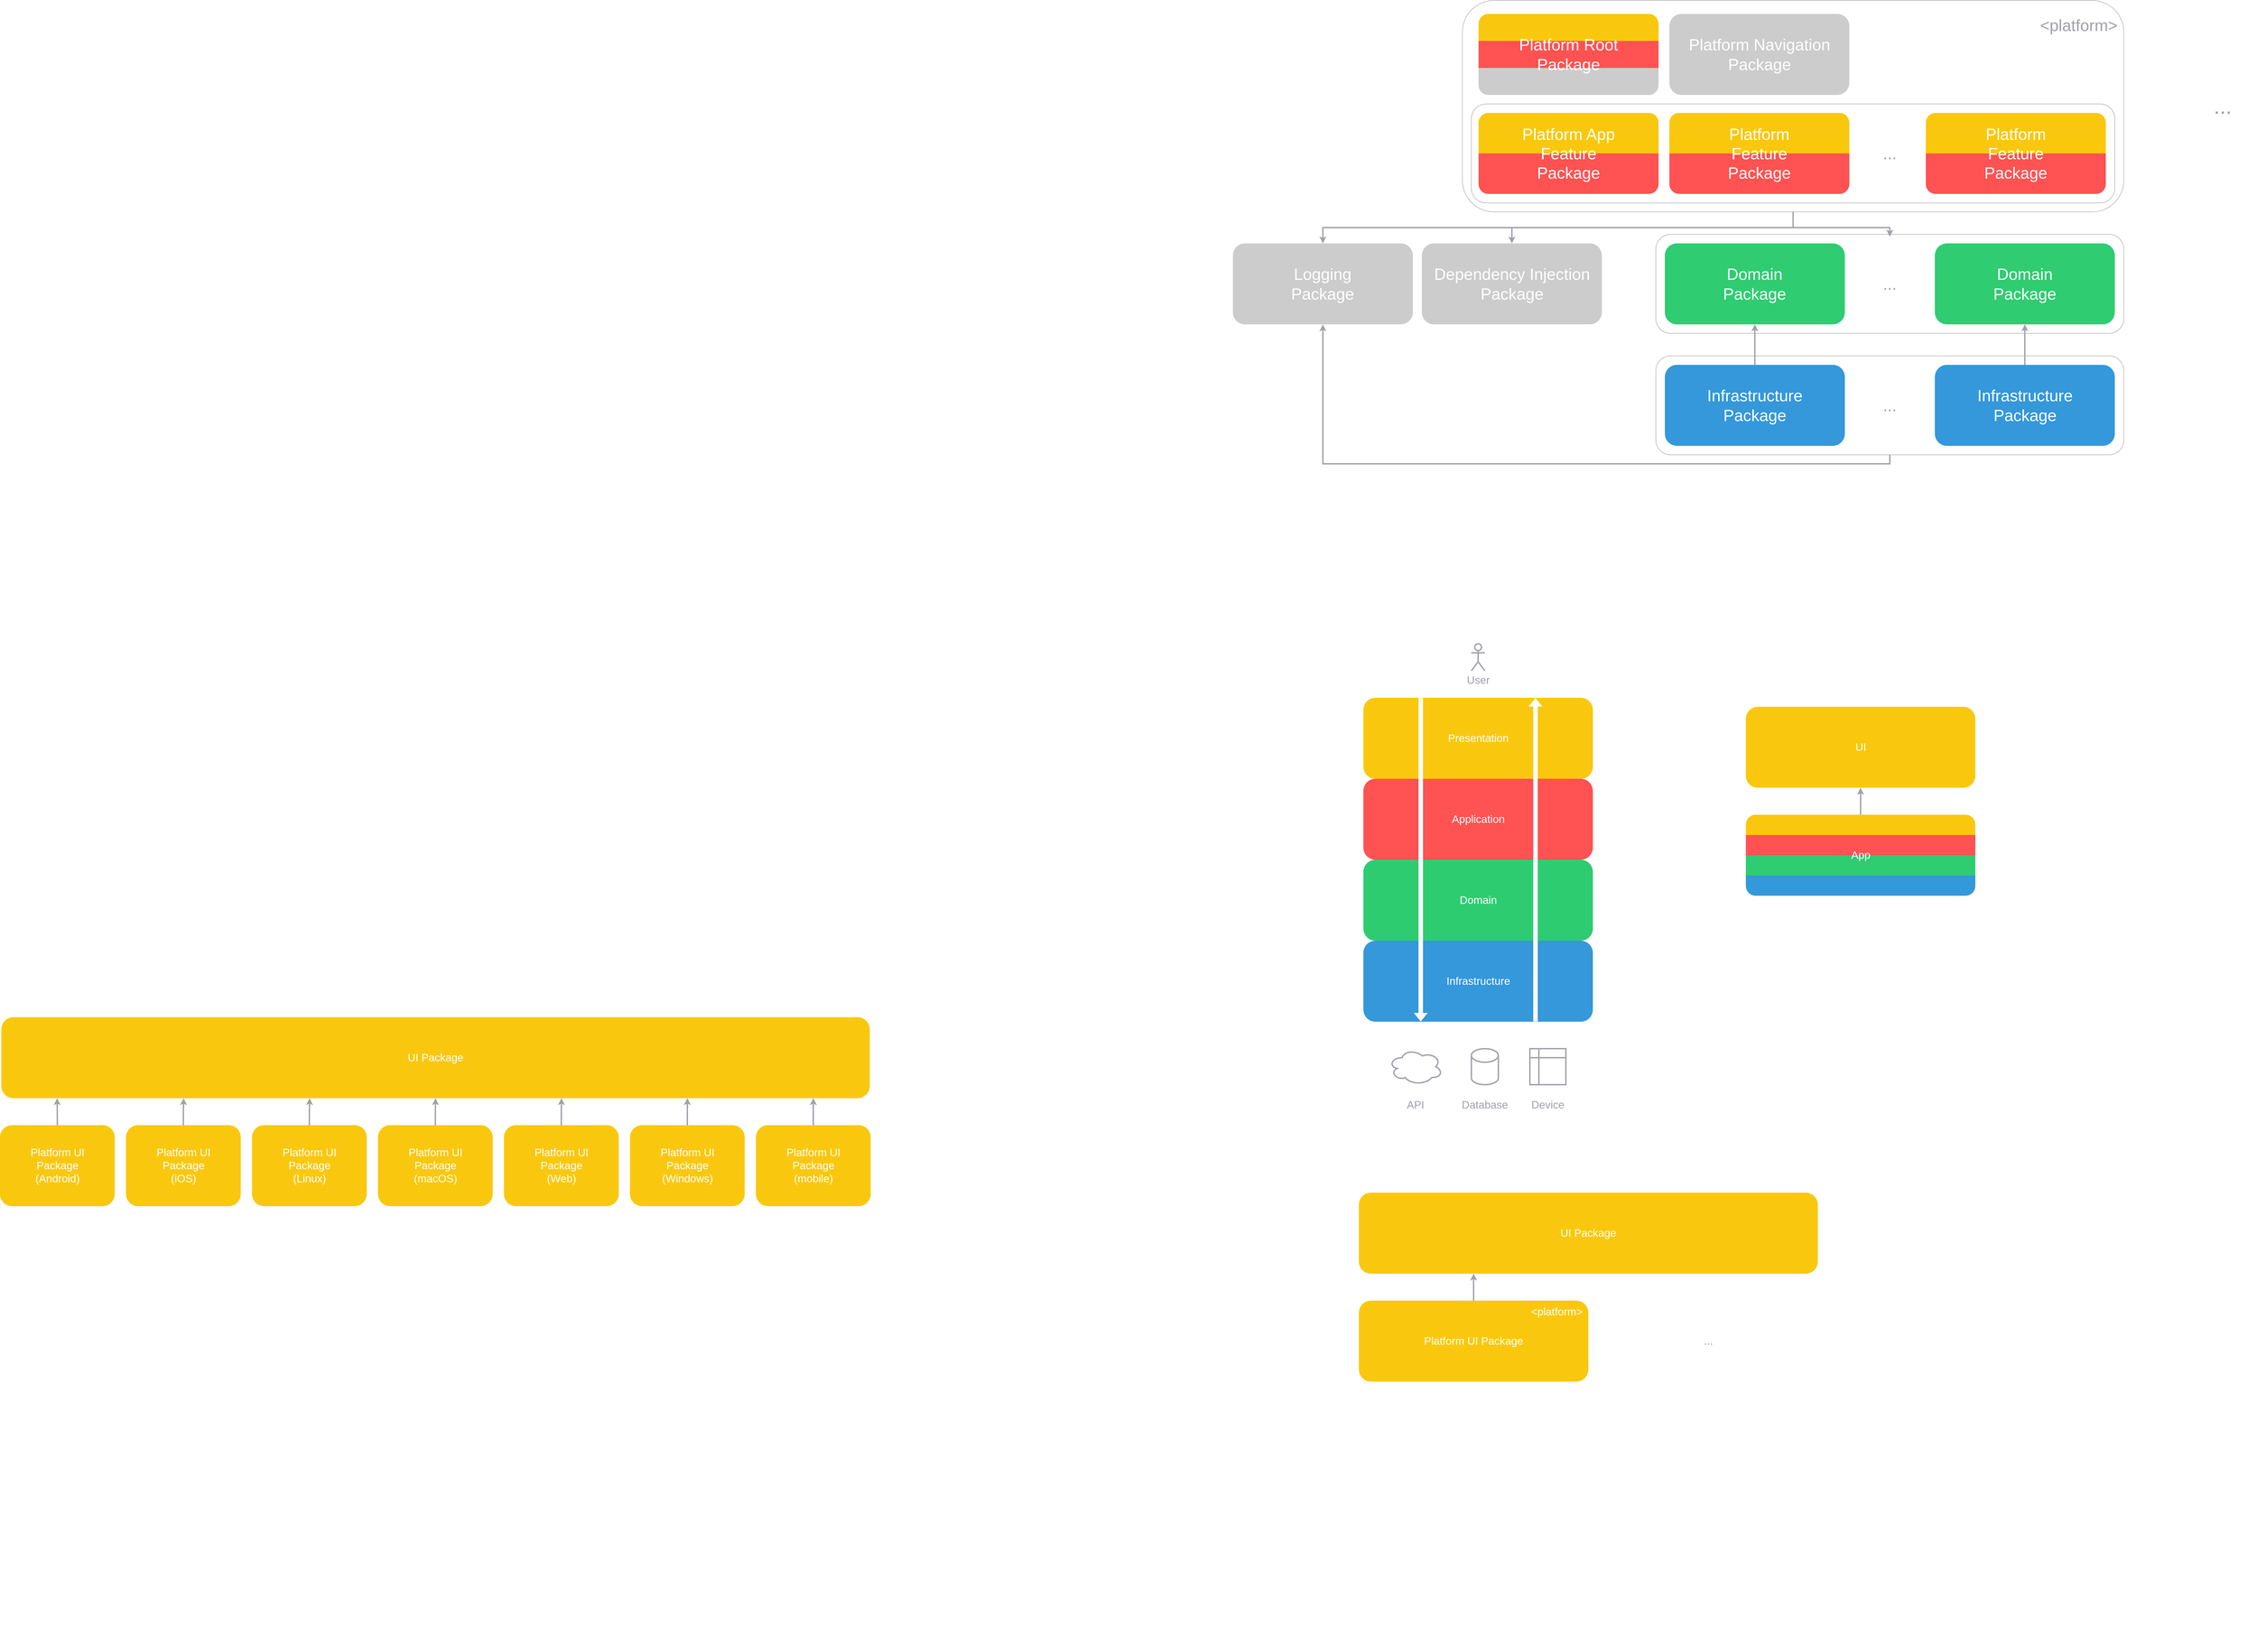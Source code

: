 <mxfile version="21.2.1" type="device">
  <diagram name="Seite-1" id="CQYHk89GWrRvfhB-j-TM">
    <mxGraphModel dx="9796" dy="4201" grid="1" gridSize="10" guides="1" tooltips="1" connect="1" arrows="1" fold="1" page="1" pageScale="1" pageWidth="827" pageHeight="1169" math="0" shadow="0">
      <root>
        <mxCell id="0" />
        <mxCell id="1" parent="0" />
        <mxCell id="Qa8hO3EmP1lbb9F087W9-24" value="" style="group" vertex="1" connectable="0" parent="1">
          <mxGeometry x="-3070" y="-680" width="510" height="1040" as="geometry" />
        </mxCell>
        <mxCell id="Qa8hO3EmP1lbb9F087W9-1" value="" style="group" vertex="1" connectable="0" parent="Qa8hO3EmP1lbb9F087W9-24">
          <mxGeometry y="120" width="510" height="720" as="geometry" />
        </mxCell>
        <mxCell id="Qa8hO3EmP1lbb9F087W9-2" value="" style="rounded=1;whiteSpace=wrap;html=1;fillColor=#F9C80E;strokeColor=none;" vertex="1" parent="Qa8hO3EmP1lbb9F087W9-1">
          <mxGeometry width="510" height="180" as="geometry" />
        </mxCell>
        <mxCell id="Qa8hO3EmP1lbb9F087W9-3" value="" style="rounded=1;whiteSpace=wrap;html=1;fillColor=#FF5252;strokeColor=none;" vertex="1" parent="Qa8hO3EmP1lbb9F087W9-1">
          <mxGeometry y="180" width="510" height="180" as="geometry" />
        </mxCell>
        <mxCell id="Qa8hO3EmP1lbb9F087W9-4" value="" style="rounded=1;whiteSpace=wrap;html=1;fillColor=#2ECC71;strokeColor=none;" vertex="1" parent="Qa8hO3EmP1lbb9F087W9-1">
          <mxGeometry y="360" width="510" height="180" as="geometry" />
        </mxCell>
        <mxCell id="Qa8hO3EmP1lbb9F087W9-5" value="" style="rounded=1;whiteSpace=wrap;html=1;fillColor=#3498DB;strokeColor=none;" vertex="1" parent="Qa8hO3EmP1lbb9F087W9-1">
          <mxGeometry y="540" width="510" height="180" as="geometry" />
        </mxCell>
        <mxCell id="Qa8hO3EmP1lbb9F087W9-6" value="&lt;font color=&quot;#ffffff&quot; style=&quot;font-size: 24px;&quot;&gt;Presentation&lt;/font&gt;" style="text;html=1;strokeColor=none;fillColor=none;align=center;verticalAlign=middle;whiteSpace=wrap;rounded=0;" vertex="1" parent="Qa8hO3EmP1lbb9F087W9-1">
          <mxGeometry x="172.5" y="75" width="165" height="30" as="geometry" />
        </mxCell>
        <mxCell id="Qa8hO3EmP1lbb9F087W9-7" value="&lt;font color=&quot;#ffffff&quot; style=&quot;font-size: 24px;&quot;&gt;Application&lt;/font&gt;" style="text;html=1;strokeColor=none;fillColor=none;align=center;verticalAlign=middle;whiteSpace=wrap;rounded=0;" vertex="1" parent="Qa8hO3EmP1lbb9F087W9-1">
          <mxGeometry x="172.5" y="255" width="165" height="30" as="geometry" />
        </mxCell>
        <mxCell id="Qa8hO3EmP1lbb9F087W9-8" value="&lt;font color=&quot;#ffffff&quot; style=&quot;font-size: 24px;&quot;&gt;Domain&lt;/font&gt;" style="text;html=1;strokeColor=none;fillColor=none;align=center;verticalAlign=middle;whiteSpace=wrap;rounded=0;" vertex="1" parent="Qa8hO3EmP1lbb9F087W9-1">
          <mxGeometry x="172.5" y="435" width="165" height="30" as="geometry" />
        </mxCell>
        <mxCell id="Qa8hO3EmP1lbb9F087W9-9" value="&lt;font color=&quot;#ffffff&quot; style=&quot;font-size: 24px;&quot;&gt;Infrastructure&lt;/font&gt;" style="text;html=1;strokeColor=none;fillColor=none;align=center;verticalAlign=middle;whiteSpace=wrap;rounded=0;" vertex="1" parent="Qa8hO3EmP1lbb9F087W9-1">
          <mxGeometry x="172.5" y="615" width="165" height="30" as="geometry" />
        </mxCell>
        <mxCell id="Qa8hO3EmP1lbb9F087W9-10" value="" style="shape=flexArrow;endArrow=classic;html=1;rounded=0;exitX=0.25;exitY=0;exitDx=0;exitDy=0;entryX=0.25;entryY=1;entryDx=0;entryDy=0;fillColor=default;strokeColor=none;" edge="1" parent="Qa8hO3EmP1lbb9F087W9-1" source="Qa8hO3EmP1lbb9F087W9-2" target="Qa8hO3EmP1lbb9F087W9-5">
          <mxGeometry width="50" height="50" relative="1" as="geometry">
            <mxPoint x="450" y="390" as="sourcePoint" />
            <mxPoint x="500" y="340" as="targetPoint" />
          </mxGeometry>
        </mxCell>
        <mxCell id="Qa8hO3EmP1lbb9F087W9-11" value="" style="shape=flexArrow;endArrow=classic;html=1;rounded=0;exitX=0.75;exitY=1;exitDx=0;exitDy=0;entryX=0.75;entryY=0;entryDx=0;entryDy=0;strokeColor=none;fillColor=default;" edge="1" parent="Qa8hO3EmP1lbb9F087W9-1" source="Qa8hO3EmP1lbb9F087W9-5" target="Qa8hO3EmP1lbb9F087W9-2">
          <mxGeometry width="50" height="50" relative="1" as="geometry">
            <mxPoint x="450" y="390" as="sourcePoint" />
            <mxPoint x="500" y="340" as="targetPoint" />
          </mxGeometry>
        </mxCell>
        <mxCell id="Qa8hO3EmP1lbb9F087W9-12" value="&lt;font color=&quot;#a1a1aa&quot; style=&quot;font-size: 24px;&quot;&gt;User&lt;/font&gt;" style="shape=umlActor;verticalLabelPosition=bottom;verticalAlign=top;html=1;outlineConnect=0;strokeWidth=3;strokeColor=#A1A1AA;fillColor=none;" vertex="1" parent="Qa8hO3EmP1lbb9F087W9-24">
          <mxGeometry x="240" width="30" height="60" as="geometry" />
        </mxCell>
        <mxCell id="Qa8hO3EmP1lbb9F087W9-15" value="" style="ellipse;shape=cloud;whiteSpace=wrap;html=1;strokeWidth=3;strokeColor=#A1A1AA;fillColor=none;" vertex="1" parent="Qa8hO3EmP1lbb9F087W9-24">
          <mxGeometry x="56" y="900" width="120" height="80" as="geometry" />
        </mxCell>
        <mxCell id="Qa8hO3EmP1lbb9F087W9-16" value="" style="shape=cylinder3;whiteSpace=wrap;html=1;boundedLbl=1;backgroundOutline=1;size=15;strokeWidth=3;strokeColor=#A1A1AA;fillColor=none;" vertex="1" parent="Qa8hO3EmP1lbb9F087W9-24">
          <mxGeometry x="240" y="900" width="60" height="80" as="geometry" />
        </mxCell>
        <mxCell id="Qa8hO3EmP1lbb9F087W9-17" value="" style="shape=internalStorage;whiteSpace=wrap;html=1;backgroundOutline=1;strokeWidth=3;strokeColor=#A1A1AA;fillColor=none;" vertex="1" parent="Qa8hO3EmP1lbb9F087W9-24">
          <mxGeometry x="370" y="900" width="80" height="80" as="geometry" />
        </mxCell>
        <mxCell id="Qa8hO3EmP1lbb9F087W9-18" value="&lt;font color=&quot;#a1a1aa&quot; style=&quot;font-size: 24px;&quot;&gt;API&lt;/font&gt;" style="text;html=1;strokeColor=none;fillColor=none;align=center;verticalAlign=middle;whiteSpace=wrap;rounded=0;" vertex="1" parent="Qa8hO3EmP1lbb9F087W9-24">
          <mxGeometry x="86" y="1010" width="60" height="30" as="geometry" />
        </mxCell>
        <mxCell id="Qa8hO3EmP1lbb9F087W9-22" value="&lt;font color=&quot;#a1a1aa&quot; style=&quot;font-size: 24px;&quot;&gt;Database&lt;/font&gt;" style="text;html=1;strokeColor=none;fillColor=none;align=center;verticalAlign=middle;whiteSpace=wrap;rounded=0;" vertex="1" parent="Qa8hO3EmP1lbb9F087W9-24">
          <mxGeometry x="240" y="1010" width="60" height="30" as="geometry" />
        </mxCell>
        <mxCell id="Qa8hO3EmP1lbb9F087W9-23" value="&lt;span style=&quot;font-size: 24px;&quot;&gt;&lt;font color=&quot;#a1a1aa&quot;&gt;Device&lt;/font&gt;&lt;/span&gt;" style="text;html=1;strokeColor=none;fillColor=none;align=center;verticalAlign=middle;whiteSpace=wrap;rounded=0;" vertex="1" parent="Qa8hO3EmP1lbb9F087W9-24">
          <mxGeometry x="380" y="1010" width="60" height="30" as="geometry" />
        </mxCell>
        <mxCell id="Qa8hO3EmP1lbb9F087W9-37" value="" style="group" vertex="1" connectable="0" parent="1">
          <mxGeometry x="-2220" y="-540" width="510" height="420" as="geometry" />
        </mxCell>
        <mxCell id="Qa8hO3EmP1lbb9F087W9-33" value="" style="group" vertex="1" connectable="0" parent="Qa8hO3EmP1lbb9F087W9-37">
          <mxGeometry width="510" height="180" as="geometry" />
        </mxCell>
        <mxCell id="Qa8hO3EmP1lbb9F087W9-25" value="" style="rounded=1;whiteSpace=wrap;html=1;fillColor=#F9C80E;strokeColor=none;" vertex="1" parent="Qa8hO3EmP1lbb9F087W9-33">
          <mxGeometry width="510" height="180" as="geometry" />
        </mxCell>
        <mxCell id="Qa8hO3EmP1lbb9F087W9-32" value="&lt;font color=&quot;#ffffff&quot; style=&quot;font-size: 24px;&quot;&gt;UI&lt;/font&gt;" style="text;html=1;strokeColor=none;fillColor=none;align=center;verticalAlign=middle;whiteSpace=wrap;rounded=0;" vertex="1" parent="Qa8hO3EmP1lbb9F087W9-33">
          <mxGeometry x="172.5" y="75" width="165" height="30" as="geometry" />
        </mxCell>
        <mxCell id="Qa8hO3EmP1lbb9F087W9-35" value="" style="group;rounded=1;" vertex="1" connectable="0" parent="Qa8hO3EmP1lbb9F087W9-37">
          <mxGeometry y="240" width="510" height="180" as="geometry" />
        </mxCell>
        <mxCell id="Qa8hO3EmP1lbb9F087W9-28" value="" style="rounded=1;whiteSpace=wrap;html=1;fillColor=#3499db;strokeColor=none;container=0;arcSize=24;" vertex="1" parent="Qa8hO3EmP1lbb9F087W9-35">
          <mxGeometry y="90" width="510" height="90" as="geometry" />
        </mxCell>
        <mxCell id="Qa8hO3EmP1lbb9F087W9-29" value="" style="rounded=1;whiteSpace=wrap;html=1;fillColor=#F9C80E;strokeColor=none;container=0;arcSize=24;" vertex="1" parent="Qa8hO3EmP1lbb9F087W9-35">
          <mxGeometry width="510" height="90" as="geometry" />
        </mxCell>
        <mxCell id="Qa8hO3EmP1lbb9F087W9-27" value="" style="rounded=0;whiteSpace=wrap;html=1;fillColor=#2fcc71;strokeColor=none;container=0;" vertex="1" parent="Qa8hO3EmP1lbb9F087W9-35">
          <mxGeometry y="90" width="510" height="45" as="geometry" />
        </mxCell>
        <mxCell id="Qa8hO3EmP1lbb9F087W9-26" value="" style="rounded=0;whiteSpace=wrap;html=1;fillColor=#FF5252;strokeColor=none;container=0;" vertex="1" parent="Qa8hO3EmP1lbb9F087W9-35">
          <mxGeometry y="45" width="510" height="45" as="geometry" />
        </mxCell>
        <mxCell id="Qa8hO3EmP1lbb9F087W9-31" value="&lt;font color=&quot;#ffffff&quot; style=&quot;font-size: 24px;&quot;&gt;App&lt;/font&gt;" style="text;html=1;strokeColor=none;fillColor=none;align=center;verticalAlign=middle;whiteSpace=wrap;rounded=0;container=0;" vertex="1" parent="Qa8hO3EmP1lbb9F087W9-35">
          <mxGeometry x="172.5" y="75" width="165" height="30" as="geometry" />
        </mxCell>
        <mxCell id="Qa8hO3EmP1lbb9F087W9-36" style="edgeStyle=orthogonalEdgeStyle;rounded=0;orthogonalLoop=1;jettySize=auto;html=1;exitX=0.5;exitY=0;exitDx=0;exitDy=0;entryX=0.5;entryY=1;entryDx=0;entryDy=0;strokeWidth=3;strokeColor=#A1A1AA;" edge="1" parent="Qa8hO3EmP1lbb9F087W9-37" source="Qa8hO3EmP1lbb9F087W9-29" target="Qa8hO3EmP1lbb9F087W9-25">
          <mxGeometry relative="1" as="geometry" />
        </mxCell>
        <mxCell id="Qa8hO3EmP1lbb9F087W9-80" value="" style="group" vertex="1" connectable="0" parent="1">
          <mxGeometry x="-6100" y="150" width="1935" height="420" as="geometry" />
        </mxCell>
        <mxCell id="Qa8hO3EmP1lbb9F087W9-39" value="" style="group" vertex="1" connectable="0" parent="Qa8hO3EmP1lbb9F087W9-80">
          <mxGeometry x="3" width="1930" height="180" as="geometry" />
        </mxCell>
        <mxCell id="Qa8hO3EmP1lbb9F087W9-40" value="" style="rounded=1;whiteSpace=wrap;html=1;fillColor=#F9C80E;strokeColor=none;" vertex="1" parent="Qa8hO3EmP1lbb9F087W9-39">
          <mxGeometry width="1930" height="180" as="geometry" />
        </mxCell>
        <mxCell id="Qa8hO3EmP1lbb9F087W9-41" value="&lt;font color=&quot;#ffffff&quot; style=&quot;font-size: 24px;&quot;&gt;UI Package&lt;/font&gt;" style="text;html=1;strokeColor=none;fillColor=none;align=center;verticalAlign=middle;whiteSpace=wrap;rounded=0;" vertex="1" parent="Qa8hO3EmP1lbb9F087W9-39">
          <mxGeometry x="652.794" y="75" width="624.412" height="30" as="geometry" />
        </mxCell>
        <mxCell id="Qa8hO3EmP1lbb9F087W9-43" value="" style="group" vertex="1" connectable="0" parent="Qa8hO3EmP1lbb9F087W9-80">
          <mxGeometry y="240" width="255" height="180" as="geometry" />
        </mxCell>
        <mxCell id="Qa8hO3EmP1lbb9F087W9-44" value="" style="rounded=1;whiteSpace=wrap;html=1;fillColor=#F9C80E;strokeColor=none;" vertex="1" parent="Qa8hO3EmP1lbb9F087W9-43">
          <mxGeometry width="255" height="180" as="geometry" />
        </mxCell>
        <mxCell id="Qa8hO3EmP1lbb9F087W9-45" value="&lt;font color=&quot;#ffffff&quot; style=&quot;font-size: 24px;&quot;&gt;Platform UI Package (Android)&lt;/font&gt;" style="text;html=1;strokeColor=none;fillColor=none;align=center;verticalAlign=middle;whiteSpace=wrap;rounded=0;" vertex="1" parent="Qa8hO3EmP1lbb9F087W9-43">
          <mxGeometry x="55.63" y="75" width="143.75" height="30" as="geometry" />
        </mxCell>
        <mxCell id="Qa8hO3EmP1lbb9F087W9-47" value="" style="group" vertex="1" connectable="0" parent="Qa8hO3EmP1lbb9F087W9-80">
          <mxGeometry x="280" y="240" width="255" height="180" as="geometry" />
        </mxCell>
        <mxCell id="Qa8hO3EmP1lbb9F087W9-48" value="" style="rounded=1;whiteSpace=wrap;html=1;fillColor=#F9C80E;strokeColor=none;" vertex="1" parent="Qa8hO3EmP1lbb9F087W9-47">
          <mxGeometry width="255" height="180" as="geometry" />
        </mxCell>
        <mxCell id="Qa8hO3EmP1lbb9F087W9-49" value="&lt;font color=&quot;#ffffff&quot; style=&quot;font-size: 24px;&quot;&gt;Platform UI Package (iOS)&lt;/font&gt;" style="text;html=1;strokeColor=none;fillColor=none;align=center;verticalAlign=middle;whiteSpace=wrap;rounded=0;" vertex="1" parent="Qa8hO3EmP1lbb9F087W9-47">
          <mxGeometry x="55.63" y="75" width="143.75" height="30" as="geometry" />
        </mxCell>
        <mxCell id="Qa8hO3EmP1lbb9F087W9-50" value="" style="group" vertex="1" connectable="0" parent="Qa8hO3EmP1lbb9F087W9-80">
          <mxGeometry x="560" y="240" width="255" height="180" as="geometry" />
        </mxCell>
        <mxCell id="Qa8hO3EmP1lbb9F087W9-51" value="" style="rounded=1;whiteSpace=wrap;html=1;fillColor=#F9C80E;strokeColor=none;" vertex="1" parent="Qa8hO3EmP1lbb9F087W9-50">
          <mxGeometry width="255" height="180" as="geometry" />
        </mxCell>
        <mxCell id="Qa8hO3EmP1lbb9F087W9-52" value="&lt;font color=&quot;#ffffff&quot; style=&quot;font-size: 24px;&quot;&gt;Platform UI Package (Linux)&lt;/font&gt;" style="text;html=1;strokeColor=none;fillColor=none;align=center;verticalAlign=middle;whiteSpace=wrap;rounded=0;" vertex="1" parent="Qa8hO3EmP1lbb9F087W9-50">
          <mxGeometry x="55.63" y="75" width="143.75" height="30" as="geometry" />
        </mxCell>
        <mxCell id="Qa8hO3EmP1lbb9F087W9-53" value="" style="group" vertex="1" connectable="0" parent="Qa8hO3EmP1lbb9F087W9-80">
          <mxGeometry x="840" y="240" width="255" height="180" as="geometry" />
        </mxCell>
        <mxCell id="Qa8hO3EmP1lbb9F087W9-54" value="" style="rounded=1;whiteSpace=wrap;html=1;fillColor=#F9C80E;strokeColor=none;" vertex="1" parent="Qa8hO3EmP1lbb9F087W9-53">
          <mxGeometry width="255" height="180" as="geometry" />
        </mxCell>
        <mxCell id="Qa8hO3EmP1lbb9F087W9-55" value="&lt;font color=&quot;#ffffff&quot; style=&quot;font-size: 24px;&quot;&gt;Platform UI Package (macOS)&lt;/font&gt;" style="text;html=1;strokeColor=none;fillColor=none;align=center;verticalAlign=middle;whiteSpace=wrap;rounded=0;" vertex="1" parent="Qa8hO3EmP1lbb9F087W9-53">
          <mxGeometry x="55.63" y="75" width="143.75" height="30" as="geometry" />
        </mxCell>
        <mxCell id="Qa8hO3EmP1lbb9F087W9-56" value="" style="group" vertex="1" connectable="0" parent="Qa8hO3EmP1lbb9F087W9-80">
          <mxGeometry x="1120" y="240" width="255" height="180" as="geometry" />
        </mxCell>
        <mxCell id="Qa8hO3EmP1lbb9F087W9-57" value="" style="rounded=1;whiteSpace=wrap;html=1;fillColor=#F9C80E;strokeColor=none;" vertex="1" parent="Qa8hO3EmP1lbb9F087W9-56">
          <mxGeometry width="255" height="180" as="geometry" />
        </mxCell>
        <mxCell id="Qa8hO3EmP1lbb9F087W9-58" value="&lt;font color=&quot;#ffffff&quot; style=&quot;font-size: 24px;&quot;&gt;Platform UI Package (Web)&lt;/font&gt;" style="text;html=1;strokeColor=none;fillColor=none;align=center;verticalAlign=middle;whiteSpace=wrap;rounded=0;" vertex="1" parent="Qa8hO3EmP1lbb9F087W9-56">
          <mxGeometry x="55.63" y="75" width="143.75" height="30" as="geometry" />
        </mxCell>
        <mxCell id="Qa8hO3EmP1lbb9F087W9-59" value="" style="group" vertex="1" connectable="0" parent="Qa8hO3EmP1lbb9F087W9-80">
          <mxGeometry x="1400" y="240" width="255" height="180" as="geometry" />
        </mxCell>
        <mxCell id="Qa8hO3EmP1lbb9F087W9-60" value="" style="rounded=1;whiteSpace=wrap;html=1;fillColor=#F9C80E;strokeColor=none;" vertex="1" parent="Qa8hO3EmP1lbb9F087W9-59">
          <mxGeometry width="255" height="180" as="geometry" />
        </mxCell>
        <mxCell id="Qa8hO3EmP1lbb9F087W9-61" value="&lt;font color=&quot;#ffffff&quot; style=&quot;font-size: 24px;&quot;&gt;Platform UI Package (Windows)&lt;/font&gt;" style="text;html=1;strokeColor=none;fillColor=none;align=center;verticalAlign=middle;whiteSpace=wrap;rounded=0;" vertex="1" parent="Qa8hO3EmP1lbb9F087W9-59">
          <mxGeometry x="55.63" y="75" width="143.75" height="30" as="geometry" />
        </mxCell>
        <mxCell id="Qa8hO3EmP1lbb9F087W9-62" value="" style="group" vertex="1" connectable="0" parent="Qa8hO3EmP1lbb9F087W9-80">
          <mxGeometry x="1680" y="240" width="255" height="180" as="geometry" />
        </mxCell>
        <mxCell id="Qa8hO3EmP1lbb9F087W9-63" value="" style="rounded=1;whiteSpace=wrap;html=1;fillColor=#F9C80E;strokeColor=none;" vertex="1" parent="Qa8hO3EmP1lbb9F087W9-62">
          <mxGeometry width="255" height="180" as="geometry" />
        </mxCell>
        <mxCell id="Qa8hO3EmP1lbb9F087W9-64" value="&lt;font color=&quot;#ffffff&quot; style=&quot;font-size: 24px;&quot;&gt;Platform UI Package (mobile)&lt;/font&gt;" style="text;html=1;strokeColor=none;fillColor=none;align=center;verticalAlign=middle;whiteSpace=wrap;rounded=0;" vertex="1" parent="Qa8hO3EmP1lbb9F087W9-62">
          <mxGeometry x="55.63" y="75" width="143.75" height="30" as="geometry" />
        </mxCell>
        <mxCell id="Qa8hO3EmP1lbb9F087W9-69" style="edgeStyle=orthogonalEdgeStyle;rounded=0;orthogonalLoop=1;jettySize=auto;html=1;exitX=0.5;exitY=0;exitDx=0;exitDy=0;strokeWidth=3;strokeColor=#A1A1AA;" edge="1" parent="Qa8hO3EmP1lbb9F087W9-80" source="Qa8hO3EmP1lbb9F087W9-44">
          <mxGeometry relative="1" as="geometry">
            <mxPoint x="127" y="180" as="targetPoint" />
          </mxGeometry>
        </mxCell>
        <mxCell id="Qa8hO3EmP1lbb9F087W9-72" style="edgeStyle=orthogonalEdgeStyle;rounded=0;orthogonalLoop=1;jettySize=auto;html=1;exitX=0.5;exitY=0;exitDx=0;exitDy=0;entryX=0.21;entryY=1;entryDx=0;entryDy=0;entryPerimeter=0;strokeWidth=3;strokeColor=#A1A1AA;" edge="1" parent="Qa8hO3EmP1lbb9F087W9-80" source="Qa8hO3EmP1lbb9F087W9-48" target="Qa8hO3EmP1lbb9F087W9-40">
          <mxGeometry relative="1" as="geometry" />
        </mxCell>
        <mxCell id="Qa8hO3EmP1lbb9F087W9-73" style="edgeStyle=orthogonalEdgeStyle;rounded=0;orthogonalLoop=1;jettySize=auto;html=1;exitX=0.5;exitY=0;exitDx=0;exitDy=0;entryX=0.355;entryY=1;entryDx=0;entryDy=0;entryPerimeter=0;strokeWidth=3;strokeColor=#A1A1AA;" edge="1" parent="Qa8hO3EmP1lbb9F087W9-80" source="Qa8hO3EmP1lbb9F087W9-51" target="Qa8hO3EmP1lbb9F087W9-40">
          <mxGeometry relative="1" as="geometry" />
        </mxCell>
        <mxCell id="Qa8hO3EmP1lbb9F087W9-74" style="edgeStyle=orthogonalEdgeStyle;rounded=0;orthogonalLoop=1;jettySize=auto;html=1;exitX=0.5;exitY=0;exitDx=0;exitDy=0;entryX=0.5;entryY=1;entryDx=0;entryDy=0;strokeWidth=3;strokeColor=#A1A1AA;" edge="1" parent="Qa8hO3EmP1lbb9F087W9-80" source="Qa8hO3EmP1lbb9F087W9-54" target="Qa8hO3EmP1lbb9F087W9-40">
          <mxGeometry relative="1" as="geometry" />
        </mxCell>
        <mxCell id="Qa8hO3EmP1lbb9F087W9-76" style="edgeStyle=orthogonalEdgeStyle;rounded=0;orthogonalLoop=1;jettySize=auto;html=1;exitX=0.5;exitY=0;exitDx=0;exitDy=0;entryX=0.79;entryY=1;entryDx=0;entryDy=0;entryPerimeter=0;strokeWidth=3;strokeColor=#A1A1AA;" edge="1" parent="Qa8hO3EmP1lbb9F087W9-80" source="Qa8hO3EmP1lbb9F087W9-60" target="Qa8hO3EmP1lbb9F087W9-40">
          <mxGeometry relative="1" as="geometry" />
        </mxCell>
        <mxCell id="Qa8hO3EmP1lbb9F087W9-77" style="edgeStyle=orthogonalEdgeStyle;rounded=0;orthogonalLoop=1;jettySize=auto;html=1;exitX=0.5;exitY=0;exitDx=0;exitDy=0;entryX=0.935;entryY=1;entryDx=0;entryDy=0;entryPerimeter=0;strokeWidth=3;strokeColor=#A1A1AA;" edge="1" parent="Qa8hO3EmP1lbb9F087W9-80" source="Qa8hO3EmP1lbb9F087W9-63" target="Qa8hO3EmP1lbb9F087W9-40">
          <mxGeometry relative="1" as="geometry" />
        </mxCell>
        <mxCell id="Qa8hO3EmP1lbb9F087W9-79" style="edgeStyle=orthogonalEdgeStyle;rounded=0;orthogonalLoop=1;jettySize=auto;html=1;exitX=0.5;exitY=0;exitDx=0;exitDy=0;entryX=0.645;entryY=1;entryDx=0;entryDy=0;entryPerimeter=0;strokeWidth=3;strokeColor=#A1A1AA;" edge="1" parent="Qa8hO3EmP1lbb9F087W9-80" source="Qa8hO3EmP1lbb9F087W9-57" target="Qa8hO3EmP1lbb9F087W9-40">
          <mxGeometry relative="1" as="geometry" />
        </mxCell>
        <mxCell id="Qa8hO3EmP1lbb9F087W9-169" value="" style="group" vertex="1" connectable="0" parent="1">
          <mxGeometry x="-3020" y="1140" width="1935" height="420" as="geometry" />
        </mxCell>
        <mxCell id="Qa8hO3EmP1lbb9F087W9-170" value="" style="group" vertex="1" connectable="0" parent="Qa8hO3EmP1lbb9F087W9-169">
          <mxGeometry x="-60" y="-600" width="1020" height="180" as="geometry" />
        </mxCell>
        <mxCell id="Qa8hO3EmP1lbb9F087W9-171" value="" style="rounded=1;whiteSpace=wrap;html=1;fillColor=#F9C80E;strokeColor=none;" vertex="1" parent="Qa8hO3EmP1lbb9F087W9-170">
          <mxGeometry width="1020" height="180" as="geometry" />
        </mxCell>
        <mxCell id="Qa8hO3EmP1lbb9F087W9-172" value="&lt;font color=&quot;#ffffff&quot; style=&quot;font-size: 24px;&quot;&gt;UI Package&lt;/font&gt;" style="text;html=1;strokeColor=none;fillColor=none;align=center;verticalAlign=middle;whiteSpace=wrap;rounded=0;" vertex="1" parent="Qa8hO3EmP1lbb9F087W9-170">
          <mxGeometry x="345" y="75" width="330.0" height="30" as="geometry" />
        </mxCell>
        <mxCell id="Qa8hO3EmP1lbb9F087W9-173" value="" style="group" vertex="1" connectable="0" parent="Qa8hO3EmP1lbb9F087W9-169">
          <mxGeometry x="-60" y="-360" width="510" height="180" as="geometry" />
        </mxCell>
        <mxCell id="Qa8hO3EmP1lbb9F087W9-174" value="" style="rounded=1;whiteSpace=wrap;html=1;fillColor=#F9C80E;strokeColor=none;" vertex="1" parent="Qa8hO3EmP1lbb9F087W9-173">
          <mxGeometry width="510" height="180" as="geometry" />
        </mxCell>
        <mxCell id="Qa8hO3EmP1lbb9F087W9-175" value="&lt;font color=&quot;#ffffff&quot; style=&quot;font-size: 24px;&quot;&gt;Platform UI Package&lt;/font&gt;" style="text;html=1;strokeColor=none;fillColor=none;align=center;verticalAlign=middle;whiteSpace=wrap;rounded=0;" vertex="1" parent="Qa8hO3EmP1lbb9F087W9-173">
          <mxGeometry x="111.26" y="75" width="287.5" height="30" as="geometry" />
        </mxCell>
        <mxCell id="Qa8hO3EmP1lbb9F087W9-207" value="&lt;font color=&quot;#ffffff&quot; style=&quot;font-size: 24px;&quot;&gt;&amp;lt;platform&amp;gt;&lt;/font&gt;" style="text;html=1;strokeColor=none;fillColor=none;align=center;verticalAlign=middle;whiteSpace=wrap;rounded=0;" vertex="1" parent="Qa8hO3EmP1lbb9F087W9-173">
          <mxGeometry x="380" y="10" width="120" height="30" as="geometry" />
        </mxCell>
        <mxCell id="Qa8hO3EmP1lbb9F087W9-194" style="edgeStyle=orthogonalEdgeStyle;rounded=0;orthogonalLoop=1;jettySize=auto;html=1;exitX=0.5;exitY=0;exitDx=0;exitDy=0;strokeWidth=3;strokeColor=#A1A1AA;entryX=0.25;entryY=1;entryDx=0;entryDy=0;" edge="1" parent="Qa8hO3EmP1lbb9F087W9-169" source="Qa8hO3EmP1lbb9F087W9-174" target="Qa8hO3EmP1lbb9F087W9-171">
          <mxGeometry relative="1" as="geometry">
            <mxPoint x="64" y="-420" as="targetPoint" />
          </mxGeometry>
        </mxCell>
        <mxCell id="Qa8hO3EmP1lbb9F087W9-208" value="&lt;font style=&quot;font-size: 24px;&quot; color=&quot;#a1a1aa&quot;&gt;...&lt;/font&gt;" style="text;html=1;strokeColor=none;fillColor=none;align=center;verticalAlign=middle;whiteSpace=wrap;rounded=0;" vertex="1" parent="Qa8hO3EmP1lbb9F087W9-169">
          <mxGeometry x="687" y="-285" width="60" height="30" as="geometry" />
        </mxCell>
        <mxCell id="Qa8hO3EmP1lbb9F087W9-267" value="" style="group" vertex="1" connectable="0" parent="1">
          <mxGeometry x="-3360" y="-2110" width="2230" height="1010" as="geometry" />
        </mxCell>
        <mxCell id="Qa8hO3EmP1lbb9F087W9-268" value="&lt;font style=&quot;font-size: 48px;&quot; color=&quot;#a1a1aa&quot;&gt;...&lt;/font&gt;" style="text;html=1;strokeColor=none;fillColor=none;align=center;verticalAlign=middle;whiteSpace=wrap;rounded=0;container=0;" vertex="1" parent="Qa8hO3EmP1lbb9F087W9-267">
          <mxGeometry x="2170" y="220" width="60" height="30" as="geometry" />
        </mxCell>
        <mxCell id="Qa8hO3EmP1lbb9F087W9-269" style="edgeStyle=orthogonalEdgeStyle;rounded=0;orthogonalLoop=1;jettySize=auto;html=1;exitX=0.5;exitY=1;exitDx=0;exitDy=0;strokeWidth=3;strokeColor=#A1A1AA;fontSize=36;" edge="1" parent="Qa8hO3EmP1lbb9F087W9-267">
          <mxGeometry relative="1" as="geometry">
            <mxPoint x="1245" y="475" as="sourcePoint" />
            <mxPoint x="1460" y="525" as="targetPoint" />
            <Array as="points">
              <mxPoint x="1245" y="505" />
              <mxPoint x="1460" y="505" />
            </Array>
          </mxGeometry>
        </mxCell>
        <mxCell id="Qa8hO3EmP1lbb9F087W9-270" value="" style="rounded=1;whiteSpace=wrap;html=1;fillColor=none;strokeColor=#A1A1AA;container=0;fontSize=36;" vertex="1" parent="Qa8hO3EmP1lbb9F087W9-267">
          <mxGeometry x="510" width="1470" height="470" as="geometry" />
        </mxCell>
        <mxCell id="Qa8hO3EmP1lbb9F087W9-271" value="" style="rounded=1;whiteSpace=wrap;html=1;fillColor=none;strokeColor=#A1A1AA;container=0;fontSize=36;" vertex="1" parent="Qa8hO3EmP1lbb9F087W9-267">
          <mxGeometry x="530" y="230" width="1430" height="220" as="geometry" />
        </mxCell>
        <mxCell id="Qa8hO3EmP1lbb9F087W9-272" style="edgeStyle=orthogonalEdgeStyle;rounded=0;orthogonalLoop=1;jettySize=auto;html=1;exitX=0.5;exitY=1;exitDx=0;exitDy=0;strokeWidth=3;strokeColor=#A1A1AA;fontSize=36;" edge="1" parent="Qa8hO3EmP1lbb9F087W9-267" source="Qa8hO3EmP1lbb9F087W9-270" target="Qa8hO3EmP1lbb9F087W9-297">
          <mxGeometry relative="1" as="geometry" />
        </mxCell>
        <mxCell id="Qa8hO3EmP1lbb9F087W9-273" style="edgeStyle=orthogonalEdgeStyle;rounded=0;orthogonalLoop=1;jettySize=auto;html=1;exitX=0.5;exitY=1;exitDx=0;exitDy=0;strokeColor=#A1A1AA;strokeWidth=3;fontSize=36;" edge="1" parent="Qa8hO3EmP1lbb9F087W9-267" source="Qa8hO3EmP1lbb9F087W9-270" target="Qa8hO3EmP1lbb9F087W9-299">
          <mxGeometry relative="1" as="geometry" />
        </mxCell>
        <mxCell id="Qa8hO3EmP1lbb9F087W9-274" value="" style="rounded=1;whiteSpace=wrap;html=1;fillColor=#cccccc;strokeColor=none;container=0;fontSize=36;" vertex="1" parent="Qa8hO3EmP1lbb9F087W9-267">
          <mxGeometry x="970" y="30" width="400" height="180" as="geometry" />
        </mxCell>
        <mxCell id="Qa8hO3EmP1lbb9F087W9-275" value="&lt;font color=&quot;#ffffff&quot; style=&quot;font-size: 36px;&quot;&gt;&lt;span style=&quot;font-size: 36px;&quot;&gt;Platform Navigation Package&lt;/span&gt;&lt;/font&gt;" style="text;html=1;strokeColor=none;fillColor=none;align=center;verticalAlign=middle;whiteSpace=wrap;rounded=0;container=0;fontSize=36;" vertex="1" parent="Qa8hO3EmP1lbb9F087W9-267">
          <mxGeometry x="1005.62" y="105" width="328.75" height="30" as="geometry" />
        </mxCell>
        <mxCell id="Qa8hO3EmP1lbb9F087W9-276" value="" style="rounded=1;whiteSpace=wrap;html=1;fillColor=#ff5252;strokeColor=none;container=0;arcSize=24;fontSize=36;" vertex="1" parent="Qa8hO3EmP1lbb9F087W9-267">
          <mxGeometry x="546" y="340" width="400" height="90" as="geometry" />
        </mxCell>
        <mxCell id="Qa8hO3EmP1lbb9F087W9-277" value="" style="rounded=1;whiteSpace=wrap;html=1;fillColor=#F9C80E;strokeColor=none;container=0;arcSize=24;fontSize=36;" vertex="1" parent="Qa8hO3EmP1lbb9F087W9-267">
          <mxGeometry x="546" y="250" width="400" height="90" as="geometry" />
        </mxCell>
        <mxCell id="Qa8hO3EmP1lbb9F087W9-278" value="" style="rounded=0;whiteSpace=wrap;html=1;fillColor=#ff5252;strokeColor=none;container=0;fontSize=36;" vertex="1" parent="Qa8hO3EmP1lbb9F087W9-267">
          <mxGeometry x="546" y="340" width="400" height="45" as="geometry" />
        </mxCell>
        <mxCell id="Qa8hO3EmP1lbb9F087W9-279" value="" style="rounded=0;whiteSpace=wrap;html=1;fillColor=#f9c80c;strokeColor=none;container=0;fontSize=36;" vertex="1" parent="Qa8hO3EmP1lbb9F087W9-267">
          <mxGeometry x="546" y="300" width="400" height="40" as="geometry" />
        </mxCell>
        <mxCell id="Qa8hO3EmP1lbb9F087W9-280" value="&lt;font color=&quot;#ffffff&quot; style=&quot;font-size: 36px;&quot;&gt;Platform App Feature Package&lt;/font&gt;" style="text;html=1;strokeColor=none;fillColor=none;align=center;verticalAlign=middle;whiteSpace=wrap;rounded=0;container=0;fontSize=36;" vertex="1" parent="Qa8hO3EmP1lbb9F087W9-267">
          <mxGeometry x="617.17" y="325" width="257.65" height="30" as="geometry" />
        </mxCell>
        <mxCell id="Qa8hO3EmP1lbb9F087W9-281" value="" style="rounded=1;whiteSpace=wrap;html=1;fillColor=#ff5252;strokeColor=none;container=0;arcSize=24;fontSize=36;" vertex="1" parent="Qa8hO3EmP1lbb9F087W9-267">
          <mxGeometry x="970" y="340" width="400" height="90" as="geometry" />
        </mxCell>
        <mxCell id="Qa8hO3EmP1lbb9F087W9-282" value="" style="rounded=1;whiteSpace=wrap;html=1;fillColor=#F9C80E;strokeColor=none;container=0;arcSize=24;fontSize=36;" vertex="1" parent="Qa8hO3EmP1lbb9F087W9-267">
          <mxGeometry x="970" y="250" width="400" height="90" as="geometry" />
        </mxCell>
        <mxCell id="Qa8hO3EmP1lbb9F087W9-283" value="" style="rounded=0;whiteSpace=wrap;html=1;fillColor=#ff5252;strokeColor=none;container=0;fontSize=36;" vertex="1" parent="Qa8hO3EmP1lbb9F087W9-267">
          <mxGeometry x="970" y="340" width="400" height="45" as="geometry" />
        </mxCell>
        <mxCell id="Qa8hO3EmP1lbb9F087W9-284" value="" style="rounded=0;whiteSpace=wrap;html=1;fillColor=#f9c80c;strokeColor=none;container=0;fontSize=36;" vertex="1" parent="Qa8hO3EmP1lbb9F087W9-267">
          <mxGeometry x="970" y="300" width="400" height="40" as="geometry" />
        </mxCell>
        <mxCell id="Qa8hO3EmP1lbb9F087W9-285" value="&lt;font color=&quot;#ffffff&quot; style=&quot;font-size: 36px;&quot;&gt;Platform Feature Package&lt;/font&gt;" style="text;html=1;strokeColor=none;fillColor=none;align=center;verticalAlign=middle;whiteSpace=wrap;rounded=0;container=0;fontSize=36;" vertex="1" parent="Qa8hO3EmP1lbb9F087W9-267">
          <mxGeometry x="1041.17" y="325" width="257.65" height="30" as="geometry" />
        </mxCell>
        <mxCell id="Qa8hO3EmP1lbb9F087W9-286" value="" style="rounded=1;whiteSpace=wrap;html=1;fillColor=#ff5252;strokeColor=none;container=0;arcSize=24;fontSize=36;" vertex="1" parent="Qa8hO3EmP1lbb9F087W9-267">
          <mxGeometry x="1540" y="340" width="400" height="90" as="geometry" />
        </mxCell>
        <mxCell id="Qa8hO3EmP1lbb9F087W9-287" value="" style="rounded=1;whiteSpace=wrap;html=1;fillColor=#F9C80E;strokeColor=none;container=0;arcSize=24;fontSize=36;" vertex="1" parent="Qa8hO3EmP1lbb9F087W9-267">
          <mxGeometry x="1540" y="250" width="400" height="90" as="geometry" />
        </mxCell>
        <mxCell id="Qa8hO3EmP1lbb9F087W9-288" value="" style="rounded=0;whiteSpace=wrap;html=1;fillColor=#ff5252;strokeColor=none;container=0;fontSize=36;" vertex="1" parent="Qa8hO3EmP1lbb9F087W9-267">
          <mxGeometry x="1540" y="340" width="400" height="45" as="geometry" />
        </mxCell>
        <mxCell id="Qa8hO3EmP1lbb9F087W9-289" value="" style="rounded=0;whiteSpace=wrap;html=1;fillColor=#f9c80c;strokeColor=none;container=0;fontSize=36;" vertex="1" parent="Qa8hO3EmP1lbb9F087W9-267">
          <mxGeometry x="1540" y="300" width="400" height="40" as="geometry" />
        </mxCell>
        <mxCell id="Qa8hO3EmP1lbb9F087W9-290" value="&lt;font color=&quot;#ffffff&quot; style=&quot;font-size: 36px;&quot;&gt;Platform Feature Package&lt;/font&gt;" style="text;html=1;strokeColor=none;fillColor=none;align=center;verticalAlign=middle;whiteSpace=wrap;rounded=0;container=0;fontSize=36;" vertex="1" parent="Qa8hO3EmP1lbb9F087W9-267">
          <mxGeometry x="1611.17" y="325" width="257.65" height="30" as="geometry" />
        </mxCell>
        <mxCell id="Qa8hO3EmP1lbb9F087W9-291" value="&lt;font style=&quot;font-size: 36px;&quot; color=&quot;#a1a1aa&quot;&gt;...&lt;/font&gt;" style="text;html=1;strokeColor=none;fillColor=none;align=center;verticalAlign=middle;whiteSpace=wrap;rounded=0;fontSize=36;container=0;" vertex="1" parent="Qa8hO3EmP1lbb9F087W9-267">
          <mxGeometry x="1430" y="325" width="60" height="30" as="geometry" />
        </mxCell>
        <mxCell id="Qa8hO3EmP1lbb9F087W9-292" value="&lt;font color=&quot;#a1a1aa&quot; style=&quot;font-size: 36px;&quot;&gt;&amp;lt;platform&amp;gt;&lt;/font&gt;" style="text;html=1;strokeColor=none;fillColor=none;align=center;verticalAlign=middle;whiteSpace=wrap;rounded=0;fontSize=36;container=0;" vertex="1" parent="Qa8hO3EmP1lbb9F087W9-267">
          <mxGeometry x="1850" y="40" width="60" height="30" as="geometry" />
        </mxCell>
        <mxCell id="Qa8hO3EmP1lbb9F087W9-293" value="" style="rounded=1;whiteSpace=wrap;html=1;fillColor=#F9C80E;strokeColor=none;container=0;arcSize=24;fontSize=36;" vertex="1" parent="Qa8hO3EmP1lbb9F087W9-267">
          <mxGeometry x="546" y="30" width="400" height="90" as="geometry" />
        </mxCell>
        <mxCell id="Qa8hO3EmP1lbb9F087W9-294" value="" style="rounded=1;whiteSpace=wrap;html=1;fillColor=#cccccc;strokeColor=none;container=0;arcSize=24;fontSize=36;" vertex="1" parent="Qa8hO3EmP1lbb9F087W9-267">
          <mxGeometry x="546" y="120" width="400" height="90" as="geometry" />
        </mxCell>
        <mxCell id="Qa8hO3EmP1lbb9F087W9-295" value="" style="rounded=0;whiteSpace=wrap;html=1;fillColor=#ff5252;strokeColor=none;container=0;fontSize=36;" vertex="1" parent="Qa8hO3EmP1lbb9F087W9-267">
          <mxGeometry x="546" y="90" width="400" height="60" as="geometry" />
        </mxCell>
        <mxCell id="Qa8hO3EmP1lbb9F087W9-296" value="&lt;font color=&quot;#ffffff&quot; style=&quot;font-size: 36px;&quot;&gt;Platform Root Package&lt;/font&gt;" style="text;html=1;strokeColor=none;fillColor=none;align=center;verticalAlign=middle;whiteSpace=wrap;rounded=0;container=0;fontSize=36;" vertex="1" parent="Qa8hO3EmP1lbb9F087W9-267">
          <mxGeometry x="617.18" y="105" width="257.65" height="30" as="geometry" />
        </mxCell>
        <mxCell id="Qa8hO3EmP1lbb9F087W9-297" value="" style="rounded=1;whiteSpace=wrap;html=1;fillColor=#CCCCCC;strokeColor=none;fontSize=36;container=0;" vertex="1" parent="Qa8hO3EmP1lbb9F087W9-267">
          <mxGeometry y="540" width="400" height="180" as="geometry" />
        </mxCell>
        <mxCell id="Qa8hO3EmP1lbb9F087W9-298" value="&lt;font color=&quot;#ffffff&quot; style=&quot;font-size: 36px;&quot;&gt;Logging Package&lt;/font&gt;" style="text;html=1;strokeColor=none;fillColor=none;align=center;verticalAlign=middle;whiteSpace=wrap;rounded=0;fontSize=36;container=0;" vertex="1" parent="Qa8hO3EmP1lbb9F087W9-267">
          <mxGeometry x="92.35" y="615" width="215.29" height="30" as="geometry" />
        </mxCell>
        <mxCell id="Qa8hO3EmP1lbb9F087W9-299" value="" style="rounded=1;whiteSpace=wrap;html=1;fillColor=#CCCCCC;strokeColor=none;fontSize=36;container=0;" vertex="1" parent="Qa8hO3EmP1lbb9F087W9-267">
          <mxGeometry x="420" y="540" width="400" height="180" as="geometry" />
        </mxCell>
        <mxCell id="Qa8hO3EmP1lbb9F087W9-300" value="&lt;font color=&quot;#ffffff&quot; style=&quot;font-size: 36px;&quot;&gt;Dependency Injection Package&lt;/font&gt;" style="text;html=1;strokeColor=none;fillColor=none;align=center;verticalAlign=middle;whiteSpace=wrap;rounded=0;fontSize=36;container=0;" vertex="1" parent="Qa8hO3EmP1lbb9F087W9-267">
          <mxGeometry x="444.55" y="615" width="350.89" height="30" as="geometry" />
        </mxCell>
        <mxCell id="Qa8hO3EmP1lbb9F087W9-301" value="" style="rounded=1;whiteSpace=wrap;html=1;fillColor=none;strokeColor=#A1A1AA;fontSize=36;container=0;" vertex="1" parent="Qa8hO3EmP1lbb9F087W9-267">
          <mxGeometry x="940" y="520" width="1040" height="220" as="geometry" />
        </mxCell>
        <mxCell id="Qa8hO3EmP1lbb9F087W9-302" value="" style="rounded=1;whiteSpace=wrap;html=1;fillColor=#2fcc71;strokeColor=none;fontSize=36;container=0;" vertex="1" parent="Qa8hO3EmP1lbb9F087W9-267">
          <mxGeometry x="1560" y="540" width="400" height="180" as="geometry" />
        </mxCell>
        <mxCell id="Qa8hO3EmP1lbb9F087W9-303" value="&lt;font color=&quot;#ffffff&quot; style=&quot;font-size: 36px;&quot;&gt;Domain Package&lt;/font&gt;" style="text;html=1;strokeColor=none;fillColor=none;align=center;verticalAlign=middle;whiteSpace=wrap;rounded=0;fontSize=36;container=0;" vertex="1" parent="Qa8hO3EmP1lbb9F087W9-267">
          <mxGeometry x="1651.25" y="615" width="217.5" height="30" as="geometry" />
        </mxCell>
        <mxCell id="Qa8hO3EmP1lbb9F087W9-304" value="&lt;font style=&quot;font-size: 36px;&quot; color=&quot;#a1a1aa&quot;&gt;...&lt;/font&gt;" style="text;html=1;strokeColor=none;fillColor=none;align=center;verticalAlign=middle;whiteSpace=wrap;rounded=0;fontSize=36;container=0;" vertex="1" parent="Qa8hO3EmP1lbb9F087W9-267">
          <mxGeometry x="1430" y="615" width="60" height="30" as="geometry" />
        </mxCell>
        <mxCell id="Qa8hO3EmP1lbb9F087W9-305" value="" style="rounded=1;whiteSpace=wrap;html=1;fillColor=#2fcc71;strokeColor=none;fontSize=36;container=0;" vertex="1" parent="Qa8hO3EmP1lbb9F087W9-267">
          <mxGeometry x="960" y="540" width="400" height="180" as="geometry" />
        </mxCell>
        <mxCell id="Qa8hO3EmP1lbb9F087W9-306" value="&lt;font color=&quot;#ffffff&quot; style=&quot;font-size: 36px;&quot;&gt;Domain Package&lt;/font&gt;" style="text;html=1;strokeColor=none;fillColor=none;align=center;verticalAlign=middle;whiteSpace=wrap;rounded=0;fontSize=36;container=0;" vertex="1" parent="Qa8hO3EmP1lbb9F087W9-267">
          <mxGeometry x="1062.36" y="615" width="195.29" height="30" as="geometry" />
        </mxCell>
        <mxCell id="Qa8hO3EmP1lbb9F087W9-307" value="" style="rounded=1;whiteSpace=wrap;html=1;fillColor=none;strokeColor=#A1A1AA;fontSize=36;container=0;" vertex="1" parent="Qa8hO3EmP1lbb9F087W9-267">
          <mxGeometry x="940" y="790" width="1040" height="220" as="geometry" />
        </mxCell>
        <mxCell id="Qa8hO3EmP1lbb9F087W9-308" style="edgeStyle=orthogonalEdgeStyle;rounded=0;orthogonalLoop=1;jettySize=auto;html=1;exitX=0.5;exitY=1;exitDx=0;exitDy=0;entryX=0.5;entryY=1;entryDx=0;entryDy=0;strokeWidth=3;strokeColor=#A1A1AA;fontSize=36;" edge="1" parent="Qa8hO3EmP1lbb9F087W9-267" source="Qa8hO3EmP1lbb9F087W9-307" target="Qa8hO3EmP1lbb9F087W9-297">
          <mxGeometry relative="1" as="geometry" />
        </mxCell>
        <mxCell id="Qa8hO3EmP1lbb9F087W9-309" value="" style="rounded=1;whiteSpace=wrap;html=1;fillColor=#3498DB;strokeColor=none;fontSize=36;container=0;" vertex="1" parent="Qa8hO3EmP1lbb9F087W9-267">
          <mxGeometry x="1560" y="810" width="400" height="180" as="geometry" />
        </mxCell>
        <mxCell id="Qa8hO3EmP1lbb9F087W9-310" style="edgeStyle=orthogonalEdgeStyle;rounded=0;orthogonalLoop=1;jettySize=auto;html=1;exitX=0.5;exitY=0;exitDx=0;exitDy=0;entryX=0.5;entryY=1;entryDx=0;entryDy=0;strokeColor=#A1A1AA;strokeWidth=3;fontSize=36;" edge="1" parent="Qa8hO3EmP1lbb9F087W9-267" source="Qa8hO3EmP1lbb9F087W9-309" target="Qa8hO3EmP1lbb9F087W9-302">
          <mxGeometry relative="1" as="geometry" />
        </mxCell>
        <mxCell id="Qa8hO3EmP1lbb9F087W9-311" value="&lt;font color=&quot;#ffffff&quot; style=&quot;font-size: 36px;&quot;&gt;Infrastructure Package&lt;/font&gt;" style="text;html=1;strokeColor=none;fillColor=none;align=center;verticalAlign=middle;whiteSpace=wrap;rounded=0;fontSize=36;container=0;" vertex="1" parent="Qa8hO3EmP1lbb9F087W9-267">
          <mxGeometry x="1635.63" y="885" width="248.75" height="30" as="geometry" />
        </mxCell>
        <mxCell id="Qa8hO3EmP1lbb9F087W9-312" value="&lt;font style=&quot;font-size: 36px;&quot; color=&quot;#a1a1aa&quot;&gt;...&lt;/font&gt;" style="text;html=1;strokeColor=none;fillColor=none;align=center;verticalAlign=middle;whiteSpace=wrap;rounded=0;fontSize=36;container=0;" vertex="1" parent="Qa8hO3EmP1lbb9F087W9-267">
          <mxGeometry x="1430" y="885" width="60" height="30" as="geometry" />
        </mxCell>
        <mxCell id="Qa8hO3EmP1lbb9F087W9-313" value="" style="rounded=1;whiteSpace=wrap;html=1;fillColor=#3498DB;strokeColor=none;fontSize=36;container=0;" vertex="1" parent="Qa8hO3EmP1lbb9F087W9-267">
          <mxGeometry x="960" y="810" width="400" height="180" as="geometry" />
        </mxCell>
        <mxCell id="Qa8hO3EmP1lbb9F087W9-314" style="edgeStyle=orthogonalEdgeStyle;rounded=0;orthogonalLoop=1;jettySize=auto;html=1;exitX=0.5;exitY=0;exitDx=0;exitDy=0;entryX=0.5;entryY=1;entryDx=0;entryDy=0;strokeWidth=3;strokeColor=#A1A1AA;fontSize=36;" edge="1" parent="Qa8hO3EmP1lbb9F087W9-267" source="Qa8hO3EmP1lbb9F087W9-313" target="Qa8hO3EmP1lbb9F087W9-305">
          <mxGeometry relative="1" as="geometry" />
        </mxCell>
        <mxCell id="Qa8hO3EmP1lbb9F087W9-315" value="&lt;font color=&quot;#ffffff&quot; style=&quot;font-size: 36px;&quot;&gt;Infrastructure Package&lt;/font&gt;" style="text;html=1;strokeColor=none;fillColor=none;align=center;verticalAlign=middle;whiteSpace=wrap;rounded=0;fontSize=36;container=0;" vertex="1" parent="Qa8hO3EmP1lbb9F087W9-267">
          <mxGeometry x="1036.18" y="885" width="247.64" height="30" as="geometry" />
        </mxCell>
      </root>
    </mxGraphModel>
  </diagram>
</mxfile>
